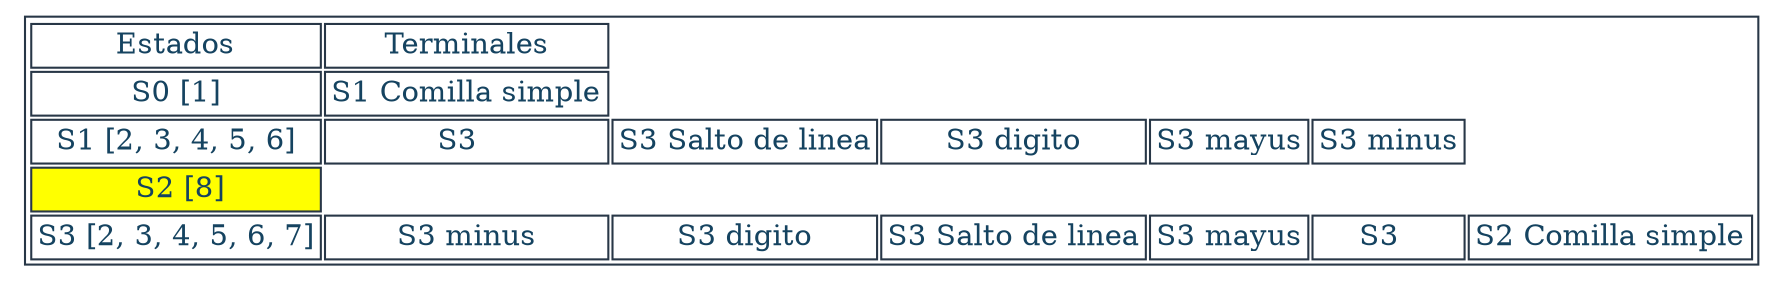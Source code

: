 digraph T {
aHtmlTable [
   shape=plaintext
   color="#283747" fontcolor="#154360" label=<

   <table border='1' cellborder='1'>
   <tr>
      <td>Estados</td>
      <td>Terminales</td>
   </tr><tr><td>S0 [1]</td><td>S1 Comilla simple</td></tr><tr><td>S1 [2, 3, 4, 5, 6]</td><td>S3  </td><td>S3 Salto de linea</td><td>S3 digito</td><td>S3 mayus</td><td>S3 minus</td></tr><tr><td bgcolor="yellow"> S2 [8]</td></tr><tr><td>S3 [2, 3, 4, 5, 6, 7]</td><td>S3 minus</td><td>S3 digito</td><td>S3 Salto de linea</td><td>S3 mayus</td><td>S3  </td><td>S2 Comilla simple</td></tr></table>

   >]; 

}